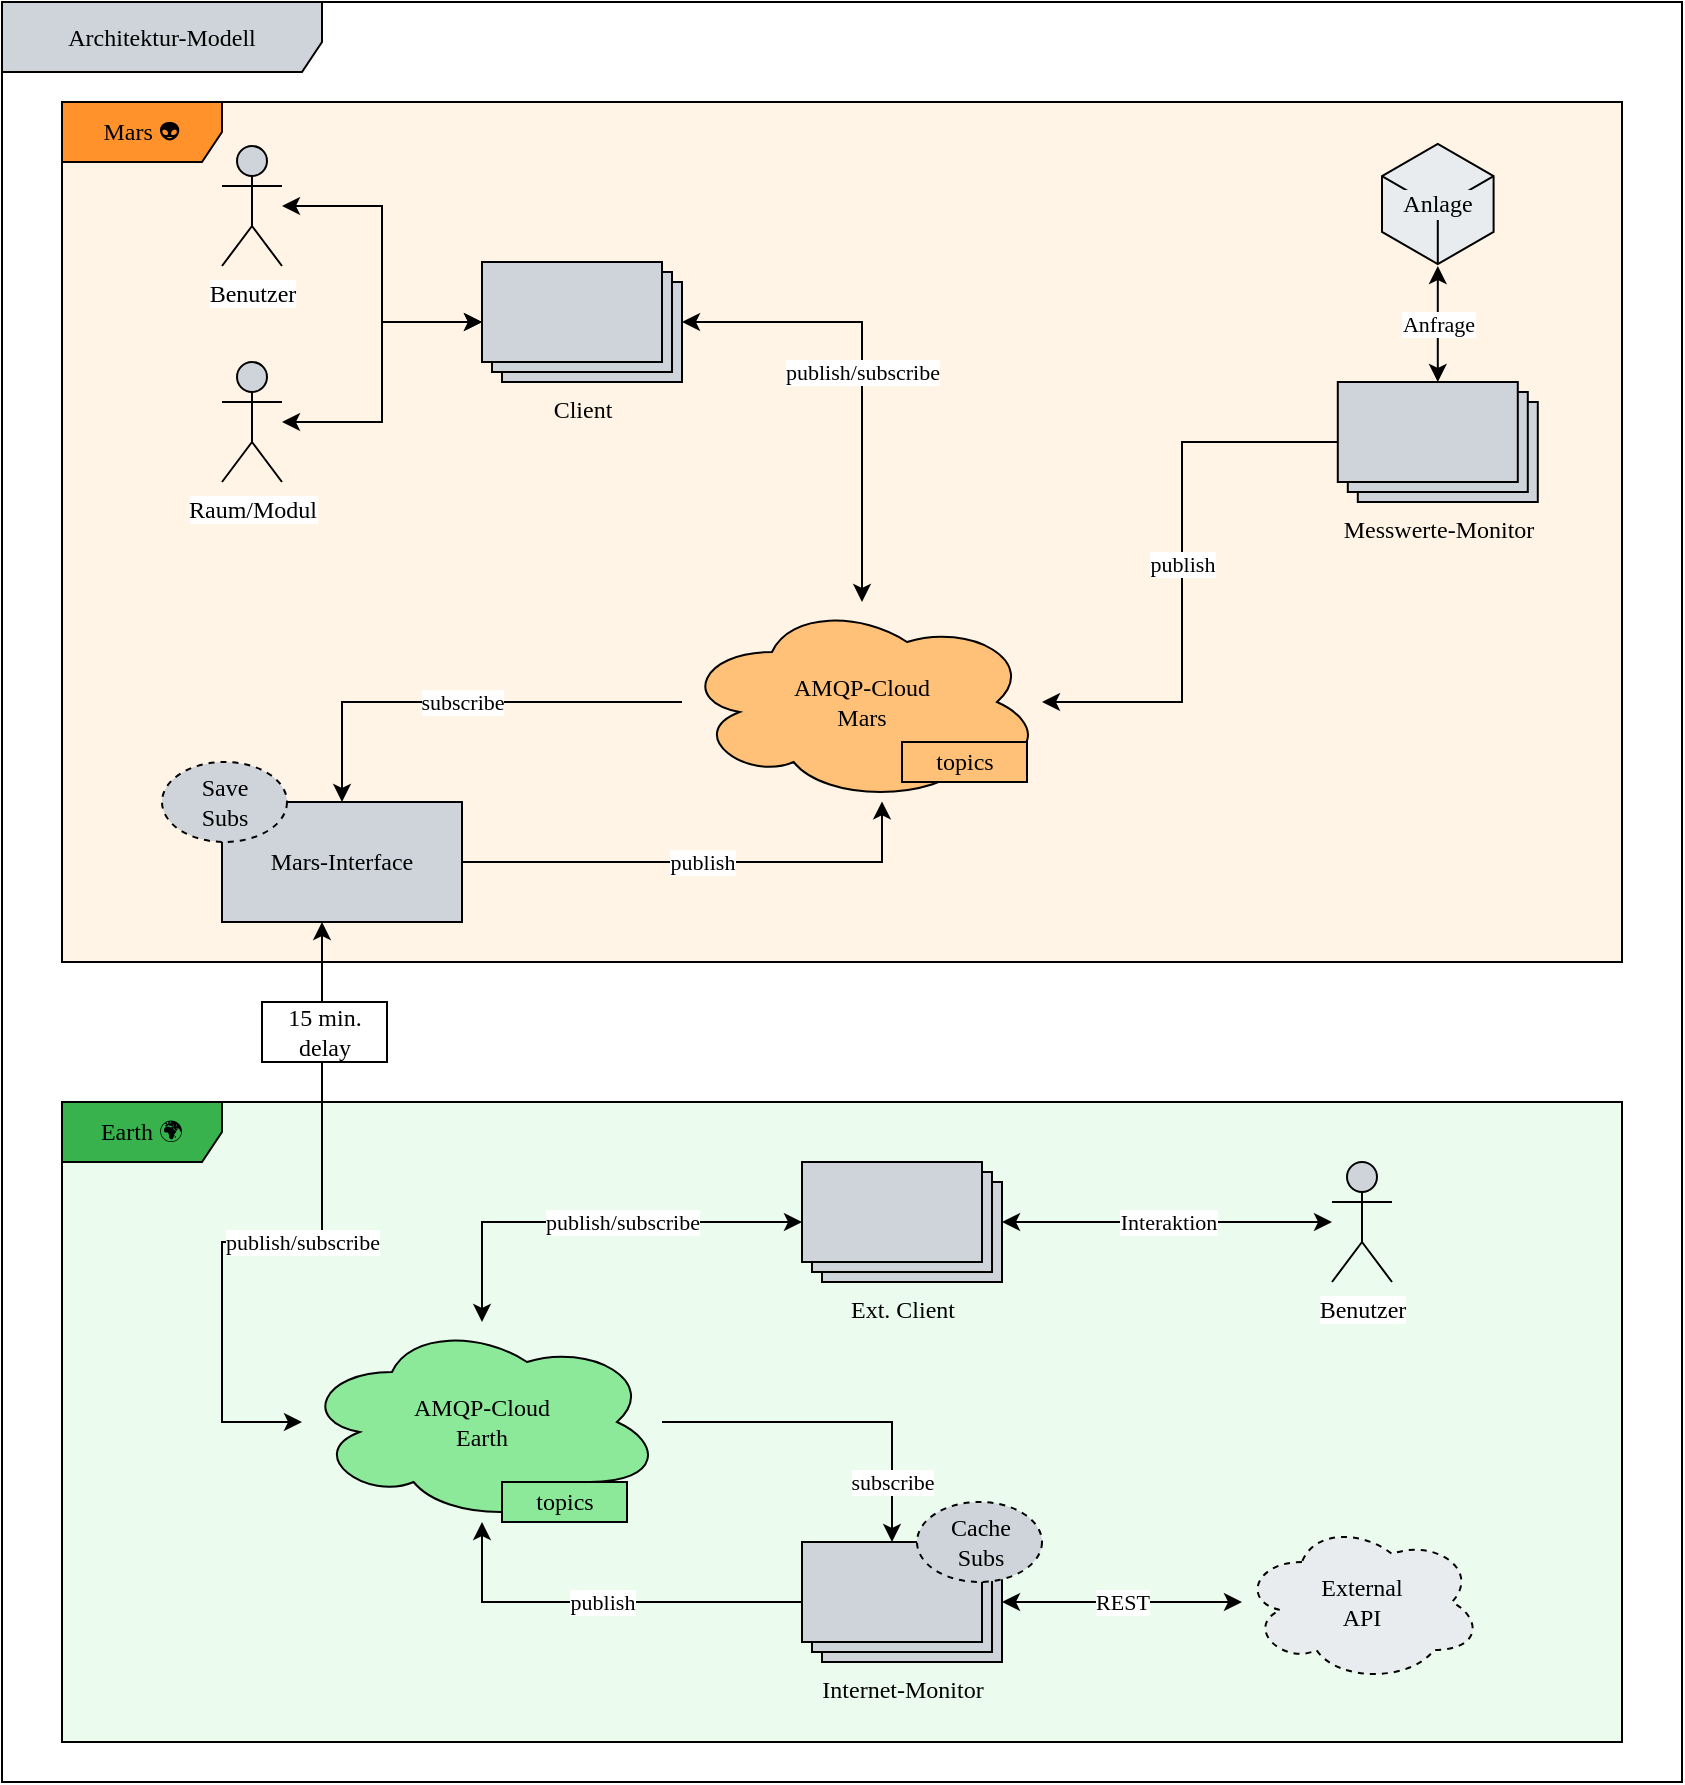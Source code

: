 <mxfile version="13.0.1" type="github"><diagram id="erU5Auw4rH4-HawhXIPo" name="Page-1"><mxGraphModel dx="1882" dy="892" grid="1" gridSize="10" guides="1" tooltips="1" connect="1" arrows="1" fold="1" page="0" pageScale="1" pageWidth="827" pageHeight="1169" background="#ffffff" math="0" shadow="0" extFonts="IBM Plex Sans^https://fonts.googleapis.com/css?family=IBM+Plex+Sans|IBM Plex Mono^https://fonts.googleapis.com/css?family=IBM+Plex+Mono"><root><mxCell id="0"/><mxCell id="1" parent="0"/><mxCell id="7pZHNMDU1ZpzEAcdujBO-29" value="Architektur-Modell" style="shape=umlFrame;whiteSpace=wrap;html=1;strokeColor=#000000;fillColor=#ced4da;gradientColor=none;fontFamily=IBM Plex Mono;width=160;height=35;" parent="1" vertex="1"><mxGeometry x="-270" y="110" width="840" height="890" as="geometry"/></mxCell><mxCell id="7pZHNMDU1ZpzEAcdujBO-2" value="Mars 👽" style="shape=umlFrame;whiteSpace=wrap;html=1;fillColor=#ff922b;strokeColor=#000000;gradientColor=none;fontFamily=IBM Plex Mono;FType=g;width=80;height=30;comic=0;shadow=0;swimlaneFillColor=#fff4e6;" parent="1" vertex="1"><mxGeometry x="-240" y="160" width="780" height="430" as="geometry"/></mxCell><mxCell id="7pZHNMDU1ZpzEAcdujBO-39" value="subscribe" style="edgeStyle=orthogonalEdgeStyle;rounded=0;orthogonalLoop=1;jettySize=auto;html=1;entryX=0.5;entryY=0;entryDx=0;entryDy=0;startArrow=none;startFill=0;endArrow=classic;endFill=1;fontFamily=IBM Plex Mono;" parent="1" source="7pZHNMDU1ZpzEAcdujBO-1" target="7pZHNMDU1ZpzEAcdujBO-6" edge="1"><mxGeometry relative="1" as="geometry"/></mxCell><mxCell id="7pZHNMDU1ZpzEAcdujBO-1" value="AMQP-Cloud&lt;br&gt;Mars" style="ellipse;shape=cloud;whiteSpace=wrap;html=1;fontFamily=IBM Plex Sans;FType=g;fillColor=#ffc078;" parent="1" vertex="1"><mxGeometry x="70" y="410" width="180" height="100" as="geometry"/></mxCell><mxCell id="7pZHNMDU1ZpzEAcdujBO-3" value="Earth 🌍" style="shape=umlFrame;whiteSpace=wrap;html=1;fillColor=#37b24d;strokeColor=#000000;gradientColor=none;fontFamily=IBM Plex Mono;FType=g;width=80;height=30;swimlaneFillColor=#ebfbee;" parent="1" vertex="1"><mxGeometry x="-240" y="660" width="780" height="320" as="geometry"/></mxCell><mxCell id="7pZHNMDU1ZpzEAcdujBO-8" value="&lt;font face=&quot;IBM Plex Mono&quot;&gt;subscribe&lt;/font&gt;" style="edgeStyle=orthogonalEdgeStyle;rounded=0;orthogonalLoop=1;jettySize=auto;html=1;entryX=0;entryY=0;entryDx=45;entryDy=0;entryPerimeter=0;" parent="1" source="7pZHNMDU1ZpzEAcdujBO-4" target="7pZHNMDU1ZpzEAcdujBO-5" edge="1"><mxGeometry x="0.657" relative="1" as="geometry"><mxPoint as="offset"/></mxGeometry></mxCell><mxCell id="7pZHNMDU1ZpzEAcdujBO-4" value="AMQP-Cloud&lt;br&gt;Earth" style="ellipse;shape=cloud;whiteSpace=wrap;html=1;fontFamily=IBM Plex Sans;FType=g;fillColor=#8ce99a;" parent="1" vertex="1"><mxGeometry x="-120" y="770" width="180" height="100" as="geometry"/></mxCell><mxCell id="7pZHNMDU1ZpzEAcdujBO-9" value="&lt;font face=&quot;IBM Plex Mono&quot;&gt;publish&lt;/font&gt;" style="edgeStyle=orthogonalEdgeStyle;rounded=0;orthogonalLoop=1;jettySize=auto;html=1;" parent="1" source="7pZHNMDU1ZpzEAcdujBO-5" target="7pZHNMDU1ZpzEAcdujBO-4" edge="1"><mxGeometry relative="1" as="geometry"><Array as="points"><mxPoint x="-30" y="910"/></Array></mxGeometry></mxCell><mxCell id="7pZHNMDU1ZpzEAcdujBO-11" value="&lt;font face=&quot;IBM Plex Mono&quot;&gt;REST&lt;/font&gt;" style="edgeStyle=orthogonalEdgeStyle;rounded=0;orthogonalLoop=1;jettySize=auto;html=1;startArrow=classic;startFill=1;" parent="1" source="7pZHNMDU1ZpzEAcdujBO-5" target="7pZHNMDU1ZpzEAcdujBO-10" edge="1"><mxGeometry relative="1" as="geometry"/></mxCell><mxCell id="7pZHNMDU1ZpzEAcdujBO-5" value="&lt;font face=&quot;IBM Plex Mono&quot;&gt;Internet-Monitor&lt;/font&gt;" style="verticalLabelPosition=bottom;verticalAlign=top;html=1;shape=mxgraph.basic.layered_rect;dx=10;outlineConnect=0;fillColor=#ced4da;" parent="1" vertex="1"><mxGeometry x="130" y="880" width="100" height="60" as="geometry"/></mxCell><mxCell id="7pZHNMDU1ZpzEAcdujBO-7" value="&lt;font face=&quot;IBM Plex Mono&quot;&gt;publish/subscribe&lt;/font&gt;" style="edgeStyle=orthogonalEdgeStyle;rounded=0;orthogonalLoop=1;jettySize=auto;html=1;startArrow=classic;startFill=1;" parent="1" source="7pZHNMDU1ZpzEAcdujBO-6" target="7pZHNMDU1ZpzEAcdujBO-4" edge="1"><mxGeometry relative="1" as="geometry"><Array as="points"><mxPoint x="-110" y="730"/><mxPoint x="-160" y="730"/><mxPoint x="-160" y="820"/></Array></mxGeometry></mxCell><mxCell id="7pZHNMDU1ZpzEAcdujBO-40" value="publish" style="edgeStyle=orthogonalEdgeStyle;rounded=0;orthogonalLoop=1;jettySize=auto;html=1;startArrow=none;startFill=0;endArrow=classic;endFill=1;fontFamily=IBM Plex Mono;" parent="1" source="7pZHNMDU1ZpzEAcdujBO-6" target="7pZHNMDU1ZpzEAcdujBO-1" edge="1"><mxGeometry relative="1" as="geometry"><Array as="points"><mxPoint x="170" y="540"/></Array></mxGeometry></mxCell><mxCell id="7pZHNMDU1ZpzEAcdujBO-6" value="&lt;font face=&quot;IBM Plex Mono&quot;&gt;Mars-Interface&lt;br&gt;&lt;/font&gt;" style="rounded=0;whiteSpace=wrap;html=1;fillColor=#CED4DA;" parent="1" vertex="1"><mxGeometry x="-160" y="510" width="120" height="60" as="geometry"/></mxCell><mxCell id="7pZHNMDU1ZpzEAcdujBO-10" value="External&lt;br&gt;API" style="ellipse;shape=cloud;whiteSpace=wrap;html=1;fontFamily=IBM Plex Sans;FType=g;dashed=1;gradientColor=none;fillColor=#e9ecef;" parent="1" vertex="1"><mxGeometry x="350" y="870" width="120" height="80" as="geometry"/></mxCell><mxCell id="7pZHNMDU1ZpzEAcdujBO-13" value="&lt;font face=&quot;IBM Plex Sans&quot;&gt;Save&lt;br&gt;Subs&lt;/font&gt;" style="ellipse;whiteSpace=wrap;html=1;strokeWidth=1;fillColor=#CED4DA;dashed=1;" parent="1" vertex="1"><mxGeometry x="-190" y="490" width="62.5" height="40" as="geometry"/></mxCell><mxCell id="7pZHNMDU1ZpzEAcdujBO-14" value="&lt;font face=&quot;IBM Plex Sans&quot;&gt;Cache&lt;br&gt;Subs&lt;/font&gt;" style="ellipse;whiteSpace=wrap;html=1;strokeWidth=1;fillColor=#CED4DA;dashed=1;" parent="1" vertex="1"><mxGeometry x="187.5" y="860" width="62.5" height="40" as="geometry"/></mxCell><mxCell id="7pZHNMDU1ZpzEAcdujBO-21" value="&lt;font face=&quot;IBM Plex Mono&quot;&gt;publish/subscribe&lt;/font&gt;" style="edgeStyle=orthogonalEdgeStyle;rounded=0;orthogonalLoop=1;jettySize=auto;html=1;startArrow=classic;startFill=1;" parent="1" source="7pZHNMDU1ZpzEAcdujBO-16" target="7pZHNMDU1ZpzEAcdujBO-4" edge="1"><mxGeometry x="-0.143" relative="1" as="geometry"><mxPoint as="offset"/></mxGeometry></mxCell><mxCell id="7pZHNMDU1ZpzEAcdujBO-16" value="&lt;font face=&quot;IBM Plex Mono&quot;&gt;Ext. Client&lt;/font&gt;" style="verticalLabelPosition=bottom;verticalAlign=top;html=1;shape=mxgraph.basic.layered_rect;dx=10;outlineConnect=0;fillColor=#ced4da;" parent="1" vertex="1"><mxGeometry x="130" y="690" width="100" height="60" as="geometry"/></mxCell><mxCell id="7pZHNMDU1ZpzEAcdujBO-20" value="&lt;font face=&quot;IBM Plex Mono&quot;&gt;Interaktion&lt;/font&gt;" style="edgeStyle=orthogonalEdgeStyle;rounded=0;orthogonalLoop=1;jettySize=auto;html=1;startArrow=classic;startFill=1;" parent="1" source="7pZHNMDU1ZpzEAcdujBO-17" target="7pZHNMDU1ZpzEAcdujBO-16" edge="1"><mxGeometry relative="1" as="geometry"/></mxCell><mxCell id="7pZHNMDU1ZpzEAcdujBO-17" value="&lt;font face=&quot;IBM Plex Sans&quot;&gt;Benutzer&lt;/font&gt;" style="shape=umlActor;verticalLabelPosition=bottom;labelBackgroundColor=#ffffff;verticalAlign=top;html=1;strokeColor=#000000;fillColor=#CED4DA;gradientColor=none;" parent="1" vertex="1"><mxGeometry x="395" y="690" width="30" height="60" as="geometry"/></mxCell><mxCell id="7pZHNMDU1ZpzEAcdujBO-22" value="&lt;font face=&quot;IBM Plex Mono&quot;&gt;topics&lt;/font&gt;" style="rounded=0;whiteSpace=wrap;html=1;fillColor=#8CE99A;" parent="1" vertex="1"><mxGeometry x="-20" y="850" width="62.5" height="20" as="geometry"/></mxCell><mxCell id="7pZHNMDU1ZpzEAcdujBO-23" value="&lt;font face=&quot;IBM Plex Mono&quot;&gt;topics&lt;/font&gt;" style="rounded=0;whiteSpace=wrap;html=1;fillColor=#ffc078;" parent="1" vertex="1"><mxGeometry x="180" y="480" width="62.5" height="20" as="geometry"/></mxCell><mxCell id="7pZHNMDU1ZpzEAcdujBO-24" value="&lt;font face=&quot;IBM Plex Mono&quot;&gt;15 min. delay&lt;/font&gt;" style="rounded=0;whiteSpace=wrap;html=1;fillColor=#ffffff;" parent="1" vertex="1"><mxGeometry x="-140" y="610" width="62.5" height="30" as="geometry"/></mxCell><mxCell id="7pZHNMDU1ZpzEAcdujBO-38" value="publish" style="edgeStyle=orthogonalEdgeStyle;rounded=0;orthogonalLoop=1;jettySize=auto;html=1;startArrow=none;startFill=0;fontFamily=IBM Plex Mono;endArrow=classic;endFill=1;" parent="1" source="7pZHNMDU1ZpzEAcdujBO-30" target="7pZHNMDU1ZpzEAcdujBO-1" edge="1"><mxGeometry relative="1" as="geometry"><Array as="points"><mxPoint x="320" y="330"/><mxPoint x="320" y="460"/></Array></mxGeometry></mxCell><mxCell id="7pZHNMDU1ZpzEAcdujBO-30" value="&lt;font face=&quot;IBM Plex Mono&quot;&gt;Messwerte-Monitor&lt;/font&gt;" style="verticalLabelPosition=bottom;verticalAlign=top;html=1;shape=mxgraph.basic.layered_rect;dx=10;outlineConnect=0;fillColor=#ced4da;" parent="1" vertex="1"><mxGeometry x="397.9" y="300" width="100" height="60" as="geometry"/></mxCell><mxCell id="7pZHNMDU1ZpzEAcdujBO-35" value="&lt;font face=&quot;IBM Plex Mono&quot;&gt;Anfrage&lt;/font&gt;" style="edgeStyle=orthogonalEdgeStyle;rounded=0;orthogonalLoop=1;jettySize=auto;html=1;startArrow=classic;startFill=1;" parent="1" source="7pZHNMDU1ZpzEAcdujBO-30" target="7pZHNMDU1ZpzEAcdujBO-36" edge="1"><mxGeometry relative="1" as="geometry"><mxPoint x="395" y="380" as="sourcePoint"/><mxPoint x="470" y="370" as="targetPoint"/><Array as="points"/></mxGeometry></mxCell><mxCell id="7pZHNMDU1ZpzEAcdujBO-36" value="Anlage" style="html=1;whiteSpace=wrap;aspect=fixed;shape=isoCube;backgroundOutline=1;shadow=0;comic=0;strokeColor=#000000;fillColor=#E9ECEF;gradientColor=none;fontFamily=IBM Plex Mono;labelBackgroundColor=#E9ECEF;" parent="1" vertex="1"><mxGeometry x="420" y="180" width="55.8" height="62" as="geometry"/></mxCell><mxCell id="7pZHNMDU1ZpzEAcdujBO-42" value="publish/subscribe" style="edgeStyle=orthogonalEdgeStyle;rounded=0;orthogonalLoop=1;jettySize=auto;html=1;startArrow=classic;startFill=1;endArrow=classic;endFill=1;fontFamily=IBM Plex Mono;" parent="1" source="7pZHNMDU1ZpzEAcdujBO-41" target="7pZHNMDU1ZpzEAcdujBO-1" edge="1"><mxGeometry relative="1" as="geometry"><Array as="points"><mxPoint x="160" y="270"/></Array></mxGeometry></mxCell><mxCell id="7pZHNMDU1ZpzEAcdujBO-41" value="&lt;font face=&quot;IBM Plex Mono&quot;&gt;Client&lt;/font&gt;" style="verticalLabelPosition=bottom;verticalAlign=top;html=1;shape=mxgraph.basic.layered_rect;dx=10;outlineConnect=0;fillColor=#ced4da;" parent="1" vertex="1"><mxGeometry x="-30" y="240" width="100" height="60" as="geometry"/></mxCell><mxCell id="7pZHNMDU1ZpzEAcdujBO-47" style="edgeStyle=orthogonalEdgeStyle;rounded=0;orthogonalLoop=1;jettySize=auto;html=1;startArrow=classic;startFill=1;endArrow=classic;endFill=1;fontFamily=IBM Plex Mono;" parent="1" source="7pZHNMDU1ZpzEAcdujBO-45" target="7pZHNMDU1ZpzEAcdujBO-41" edge="1"><mxGeometry relative="1" as="geometry"/></mxCell><mxCell id="7pZHNMDU1ZpzEAcdujBO-45" value="&lt;font face=&quot;IBM Plex Sans&quot;&gt;Benutzer&lt;/font&gt;" style="shape=umlActor;verticalLabelPosition=bottom;labelBackgroundColor=#ffffff;verticalAlign=top;html=1;strokeColor=#000000;fillColor=#CED4DA;gradientColor=none;" parent="1" vertex="1"><mxGeometry x="-160" y="182" width="30" height="60" as="geometry"/></mxCell><mxCell id="7pZHNMDU1ZpzEAcdujBO-50" style="edgeStyle=orthogonalEdgeStyle;rounded=0;orthogonalLoop=1;jettySize=auto;html=1;startArrow=classic;startFill=1;endArrow=classic;endFill=1;fontFamily=IBM Plex Mono;" parent="1" source="7pZHNMDU1ZpzEAcdujBO-46" target="7pZHNMDU1ZpzEAcdujBO-41" edge="1"><mxGeometry relative="1" as="geometry"/></mxCell><mxCell id="7pZHNMDU1ZpzEAcdujBO-46" value="&lt;font face=&quot;IBM Plex Sans&quot;&gt;Raum/Modul&lt;/font&gt;" style="shape=umlActor;verticalLabelPosition=bottom;labelBackgroundColor=#ffffff;verticalAlign=top;html=1;strokeColor=#000000;fillColor=#CED4DA;gradientColor=none;" parent="1" vertex="1"><mxGeometry x="-160" y="290" width="30" height="60" as="geometry"/></mxCell></root></mxGraphModel></diagram></mxfile>